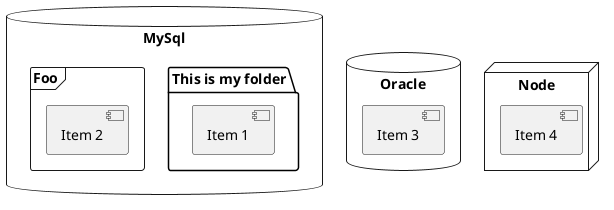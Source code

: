 {
  "sha1": "qs7i5ahena1ovm877235b1qzbsmrjgz",
  "insertion": {
    "when": "2024-06-04T17:28:42.854Z",
    "user": "plantuml@gmail.com"
  }
}
@startuml
' contents database overlaps with label
database "MySql" {
  folder "This is my folder" {
    [Item 1]
  }
  frame "Foo" {
    [Item 2]
  }
}
 
database "Oracle" {
  [Item 3]
}
 
 
' even for 'nodes' the contents are very close the title
node "Node" {
  [Item 4]
}
@enduml
